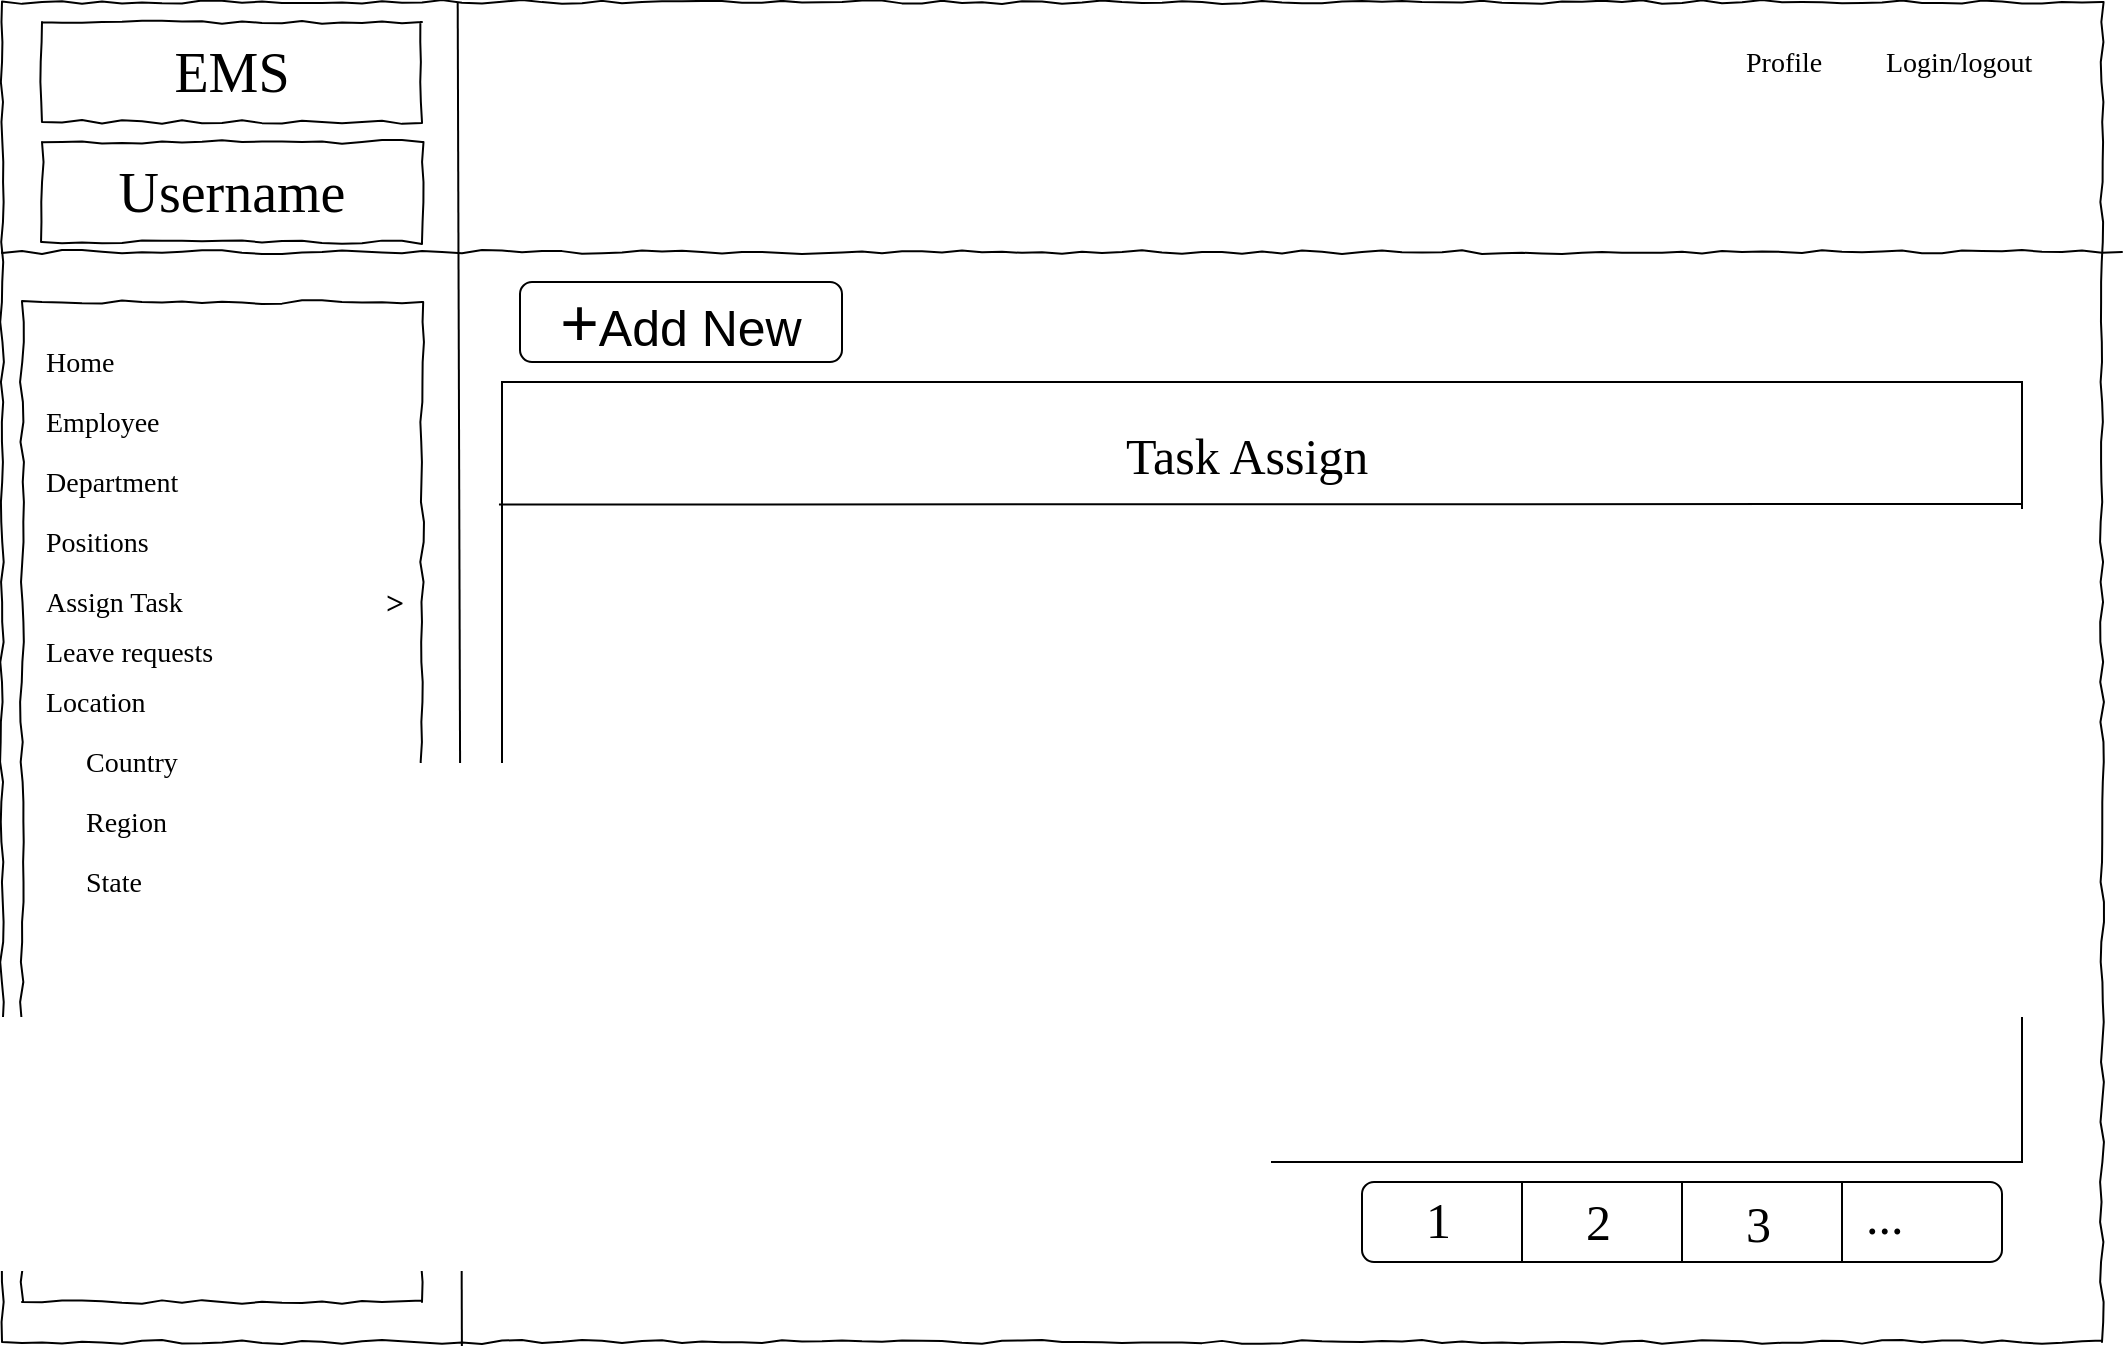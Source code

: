 <mxfile version="17.1.2" type="device"><diagram name="Page-1" id="03018318-947c-dd8e-b7a3-06fadd420f32"><mxGraphModel dx="1038" dy="547" grid="1" gridSize="10" guides="1" tooltips="1" connect="1" arrows="1" fold="1" page="1" pageScale="1" pageWidth="1100" pageHeight="850" background="none" math="0" shadow="0"><root><mxCell id="0"/><mxCell id="1" parent="0"/><mxCell id="677b7b8949515195-1" value="" style="whiteSpace=wrap;html=1;rounded=0;shadow=0;labelBackgroundColor=none;strokeColor=#000000;strokeWidth=1;fillColor=none;fontFamily=Verdana;fontSize=12;fontColor=#000000;align=center;comic=1;" parent="1" vertex="1"><mxGeometry x="20" y="20" width="1050" height="670" as="geometry"/></mxCell><mxCell id="677b7b8949515195-2" value="EMS" style="whiteSpace=wrap;html=1;rounded=0;shadow=0;labelBackgroundColor=none;strokeWidth=1;fontFamily=Verdana;fontSize=28;align=center;comic=1;" parent="1" vertex="1"><mxGeometry x="40" y="30" width="190" height="50" as="geometry"/></mxCell><mxCell id="677b7b8949515195-6" value="Profile&amp;nbsp;" style="text;html=1;points=[];align=left;verticalAlign=top;spacingTop=-4;fontSize=14;fontFamily=Verdana" parent="1" vertex="1"><mxGeometry x="890" y="40" width="60" height="20" as="geometry"/></mxCell><mxCell id="677b7b8949515195-7" value="Login/logout&amp;nbsp;" style="text;html=1;points=[];align=left;verticalAlign=top;spacingTop=-4;fontSize=14;fontFamily=Verdana" parent="1" vertex="1"><mxGeometry x="960" y="40" width="60" height="20" as="geometry"/></mxCell><mxCell id="677b7b8949515195-8" value="" style="whiteSpace=wrap;html=1;rounded=0;shadow=0;labelBackgroundColor=none;strokeWidth=1;fillColor=none;fontFamily=Verdana;fontSize=12;align=center;comic=1;" parent="1" vertex="1"><mxGeometry x="30" y="170" width="200" height="500" as="geometry"/></mxCell><mxCell id="677b7b8949515195-9" value="" style="line;strokeWidth=1;html=1;rounded=0;shadow=0;labelBackgroundColor=none;fillColor=none;fontFamily=Verdana;fontSize=14;fontColor=#000000;align=center;comic=1;" parent="1" vertex="1"><mxGeometry x="20" y="140" width="1060" height="10" as="geometry"/></mxCell><mxCell id="677b7b8949515195-27" value="Employee" style="text;html=1;points=[];align=left;verticalAlign=top;spacingTop=-4;fontSize=14;fontFamily=Verdana" parent="1" vertex="1"><mxGeometry x="40" y="220" width="170" height="20" as="geometry"/></mxCell><mxCell id="677b7b8949515195-28" value="Department" style="text;html=1;points=[];align=left;verticalAlign=top;spacingTop=-4;fontSize=14;fontFamily=Verdana" parent="1" vertex="1"><mxGeometry x="40" y="250" width="170" height="20" as="geometry"/></mxCell><mxCell id="677b7b8949515195-29" value="Positions" style="text;html=1;points=[];align=left;verticalAlign=top;spacingTop=-4;fontSize=14;fontFamily=Verdana" parent="1" vertex="1"><mxGeometry x="40" y="280" width="170" height="20" as="geometry"/></mxCell><mxCell id="677b7b8949515195-31" value="Leave requests&amp;nbsp;" style="text;html=1;points=[];align=left;verticalAlign=top;spacingTop=-4;fontSize=14;fontFamily=Verdana" parent="1" vertex="1"><mxGeometry x="40" y="335" width="170" height="20" as="geometry"/></mxCell><mxCell id="677b7b8949515195-33" value="Location" style="text;html=1;points=[];align=left;verticalAlign=top;spacingTop=-4;fontSize=14;fontFamily=Verdana" parent="1" vertex="1"><mxGeometry x="40" y="360" width="170" height="20" as="geometry"/></mxCell><mxCell id="677b7b8949515195-41" value="Assign Task" style="text;html=1;points=[];align=left;verticalAlign=top;spacingTop=-4;fontSize=14;fontFamily=Verdana" parent="1" vertex="1"><mxGeometry x="40" y="310" width="170" height="20" as="geometry"/></mxCell><mxCell id="F1Iq9SSVciFS708BHlPg-1" value="" style="endArrow=none;html=1;rounded=0;entryX=0.217;entryY=0;entryDx=0;entryDy=0;entryPerimeter=0;exitX=0.219;exitY=1.003;exitDx=0;exitDy=0;exitPerimeter=0;" parent="1" source="677b7b8949515195-1" target="677b7b8949515195-1" edge="1"><mxGeometry width="50" height="50" relative="1" as="geometry"><mxPoint x="500" y="290" as="sourcePoint"/><mxPoint x="550" y="240" as="targetPoint"/><Array as="points"/></mxGeometry></mxCell><mxCell id="F1Iq9SSVciFS708BHlPg-2" value="Username" style="whiteSpace=wrap;html=1;rounded=0;shadow=0;labelBackgroundColor=none;strokeWidth=1;fontFamily=Verdana;fontSize=28;align=center;comic=1;" parent="1" vertex="1"><mxGeometry x="40" y="90" width="190" height="50" as="geometry"/></mxCell><mxCell id="F1Iq9SSVciFS708BHlPg-3" value="Home" style="text;html=1;points=[];align=left;verticalAlign=top;spacingTop=-4;fontSize=14;fontFamily=Verdana" parent="1" vertex="1"><mxGeometry x="40" y="190" width="170" height="20" as="geometry"/></mxCell><mxCell id="F1Iq9SSVciFS708BHlPg-4" value="Country" style="text;html=1;points=[];align=left;verticalAlign=top;spacingTop=-4;fontSize=14;fontFamily=Verdana" parent="1" vertex="1"><mxGeometry x="60" y="390" width="170" height="20" as="geometry"/></mxCell><mxCell id="F1Iq9SSVciFS708BHlPg-5" value="Region" style="text;html=1;points=[];align=left;verticalAlign=top;spacingTop=-4;fontSize=14;fontFamily=Verdana" parent="1" vertex="1"><mxGeometry x="60" y="420" width="170" height="20" as="geometry"/></mxCell><mxCell id="F1Iq9SSVciFS708BHlPg-6" value="State" style="text;html=1;points=[];align=left;verticalAlign=top;spacingTop=-4;fontSize=14;fontFamily=Verdana" parent="1" vertex="1"><mxGeometry x="60" y="450" width="170" height="20" as="geometry"/></mxCell><mxCell id="F1Iq9SSVciFS708BHlPg-11" value="" style="shape=image;html=1;verticalAlign=top;verticalLabelPosition=bottom;labelBackgroundColor=#ffffff;imageAspect=0;aspect=fixed;image=https://cdn0.iconfinder.com/data/icons/user-interface-1-32/32/hamburger-menu-128.png;fontSize=20;" parent="1" vertex="1"><mxGeometry x="250" y="100" width="40" height="40" as="geometry"/></mxCell><mxCell id="F1Iq9SSVciFS708BHlPg-12" value="&lt;b&gt;&lt;font style=&quot;font-size: 16px&quot;&gt;&amp;gt;&lt;/font&gt;&lt;/b&gt;" style="text;html=1;points=[];align=left;verticalAlign=top;spacingTop=-4;fontSize=14;fontFamily=Verdana" parent="1" vertex="1"><mxGeometry x="210" y="308" width="170" height="20" as="geometry"/></mxCell><mxCell id="rod6sKyQnqQuRO48Ustc-1" value="" style="rounded=0;whiteSpace=wrap;html=1;fontSize=16;" parent="1" vertex="1"><mxGeometry x="270" y="210" width="760" height="390" as="geometry"/></mxCell><mxCell id="rod6sKyQnqQuRO48Ustc-3" value="" style="endArrow=none;html=1;rounded=0;fontSize=16;exitX=-0.002;exitY=0.157;exitDx=0;exitDy=0;exitPerimeter=0;" parent="1" source="rod6sKyQnqQuRO48Ustc-1" edge="1"><mxGeometry width="50" height="50" relative="1" as="geometry"><mxPoint x="500" y="330" as="sourcePoint"/><mxPoint x="1030" y="271" as="targetPoint"/></mxGeometry></mxCell><mxCell id="rod6sKyQnqQuRO48Ustc-4" value="&lt;span style=&quot;font-size: 25px&quot;&gt;Task Assign&lt;/span&gt;" style="text;html=1;points=[];align=left;verticalAlign=top;spacingTop=-4;fontSize=14;fontFamily=Verdana" parent="1" vertex="1"><mxGeometry x="580" y="230" width="170" height="20" as="geometry"/></mxCell><mxCell id="rod6sKyQnqQuRO48Ustc-6" value="" style="rounded=1;whiteSpace=wrap;html=1;fontSize=25;" parent="1" vertex="1"><mxGeometry x="700" y="610" width="320" height="40" as="geometry"/></mxCell><mxCell id="rod6sKyQnqQuRO48Ustc-8" value="" style="endArrow=none;html=1;rounded=0;fontSize=25;entryX=0.25;entryY=0;entryDx=0;entryDy=0;exitX=0.25;exitY=1;exitDx=0;exitDy=0;" parent="1" source="rod6sKyQnqQuRO48Ustc-6" target="rod6sKyQnqQuRO48Ustc-6" edge="1"><mxGeometry width="50" height="50" relative="1" as="geometry"><mxPoint x="500" y="330" as="sourcePoint"/><mxPoint x="550" y="280" as="targetPoint"/></mxGeometry></mxCell><mxCell id="rod6sKyQnqQuRO48Ustc-9" value="" style="endArrow=none;html=1;rounded=0;fontSize=25;entryX=0.5;entryY=0;entryDx=0;entryDy=0;exitX=0.5;exitY=1;exitDx=0;exitDy=0;" parent="1" source="rod6sKyQnqQuRO48Ustc-6" target="rod6sKyQnqQuRO48Ustc-6" edge="1"><mxGeometry width="50" height="50" relative="1" as="geometry"><mxPoint x="790" y="660" as="sourcePoint"/><mxPoint x="790" y="620" as="targetPoint"/></mxGeometry></mxCell><mxCell id="rod6sKyQnqQuRO48Ustc-10" value="" style="endArrow=none;html=1;rounded=0;fontSize=25;entryX=0.75;entryY=0;entryDx=0;entryDy=0;exitX=0.75;exitY=1;exitDx=0;exitDy=0;" parent="1" source="rod6sKyQnqQuRO48Ustc-6" target="rod6sKyQnqQuRO48Ustc-6" edge="1"><mxGeometry width="50" height="50" relative="1" as="geometry"><mxPoint x="870" y="660" as="sourcePoint"/><mxPoint x="870" y="620" as="targetPoint"/></mxGeometry></mxCell><mxCell id="rod6sKyQnqQuRO48Ustc-11" value="&lt;span style=&quot;font-size: 25px&quot;&gt;1&lt;/span&gt;" style="text;html=1;points=[];align=left;verticalAlign=top;spacingTop=-4;fontSize=14;fontFamily=Verdana" parent="1" vertex="1"><mxGeometry x="730" y="612" width="20" height="20" as="geometry"/></mxCell><mxCell id="rod6sKyQnqQuRO48Ustc-12" value="&lt;span style=&quot;font-size: 25px&quot;&gt;2&lt;/span&gt;" style="text;html=1;points=[];align=left;verticalAlign=top;spacingTop=-4;fontSize=14;fontFamily=Verdana" parent="1" vertex="1"><mxGeometry x="810" y="613" width="20" height="20" as="geometry"/></mxCell><mxCell id="rod6sKyQnqQuRO48Ustc-13" value="&lt;span style=&quot;font-size: 25px&quot;&gt;3&lt;br&gt;&lt;/span&gt;" style="text;html=1;points=[];align=left;verticalAlign=top;spacingTop=-4;fontSize=14;fontFamily=Verdana" parent="1" vertex="1"><mxGeometry x="890" y="614" width="20" height="20" as="geometry"/></mxCell><mxCell id="rod6sKyQnqQuRO48Ustc-14" value="&lt;span style=&quot;font-size: 25px&quot;&gt;...&lt;/span&gt;" style="text;html=1;points=[];align=left;verticalAlign=top;spacingTop=-4;fontSize=14;fontFamily=Verdana" parent="1" vertex="1"><mxGeometry x="950" y="610" width="20" height="20" as="geometry"/></mxCell><mxCell id="rod6sKyQnqQuRO48Ustc-20" value="&amp;nbsp;&lt;font style=&quot;font-size: 33px&quot;&gt;+&lt;/font&gt;Add New&amp;nbsp;" style="rounded=1;whiteSpace=wrap;html=1;fontSize=25;" parent="1" vertex="1"><mxGeometry x="279" y="160" width="161" height="40" as="geometry"/></mxCell><mxCell id="fhfDzo4K4bvt71m3D21j-1" value="" style="shape=image;html=1;verticalAlign=top;verticalLabelPosition=bottom;labelBackgroundColor=#ffffff;imageAspect=0;aspect=fixed;image=https://cdn0.iconfinder.com/data/icons/simple-lines-filled/32/10_Menu_List_Text_Line_Item_Bullet_Paragraph-128.png;fontSize=28;" parent="1" vertex="1"><mxGeometry x="270" y="270" width="370" height="370" as="geometry"/></mxCell></root></mxGraphModel></diagram></mxfile>